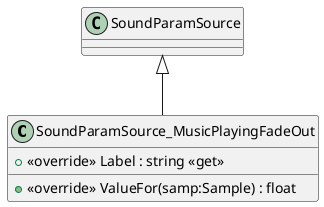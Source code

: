 @startuml
class SoundParamSource_MusicPlayingFadeOut {
    + <<override>> Label : string <<get>>
    + <<override>> ValueFor(samp:Sample) : float
}
SoundParamSource <|-- SoundParamSource_MusicPlayingFadeOut
@enduml
